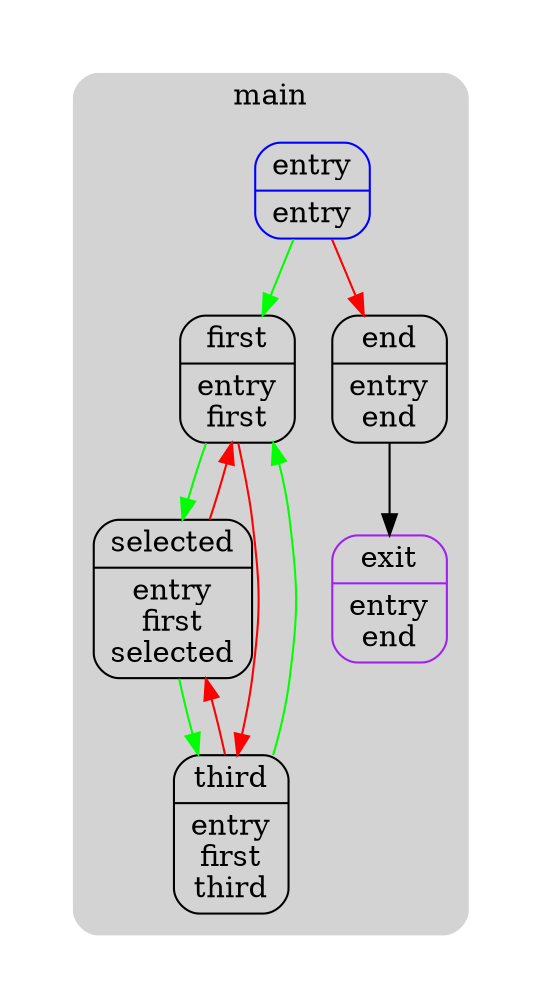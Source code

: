 digraph G {
  compound=true
  subgraph cluster_ {
    peripheries=0
    subgraph cluster_0_wrapper {
      peripheries=0
      margin=15
      subgraph cluster_0 {
        label="main"
        color=darkgray
        style=rounded
        bgcolor=lightgray
        margin=10
        cluster_0_0[label="{entry|entry}",shape=Mrecord,color=blue]
        cluster_0_1[label="{first|entry\nfirst}",shape=Mrecord,color=black]
        cluster_0_2[label="{selected|entry\nfirst\nselected}",shape=Mrecord,color=black]
        cluster_0_3[label="{third|entry\nfirst\nthird}",shape=Mrecord,color=black]
        cluster_0_4[label="{end|entry\nend}",shape=Mrecord,color=black]
        cluster_0_exit[label="{exit|entry\nend}",shape=Mrecord,color=purple]
        cluster_0_0 -> cluster_0_1 [color=green]
        cluster_0_0 -> cluster_0_4 [color=red]
        cluster_0_1 -> cluster_0_2 [color=green]
        cluster_0_1 -> cluster_0_3 [color=red]
        cluster_0_2 -> cluster_0_3 [color=green]
        cluster_0_2 -> cluster_0_1 [color=red]
        cluster_0_3 -> cluster_0_1 [color=green]
        cluster_0_3 -> cluster_0_2 [color=red]
        cluster_0_4 -> cluster_0_exit [color=black]
      }
    }
  }
}

